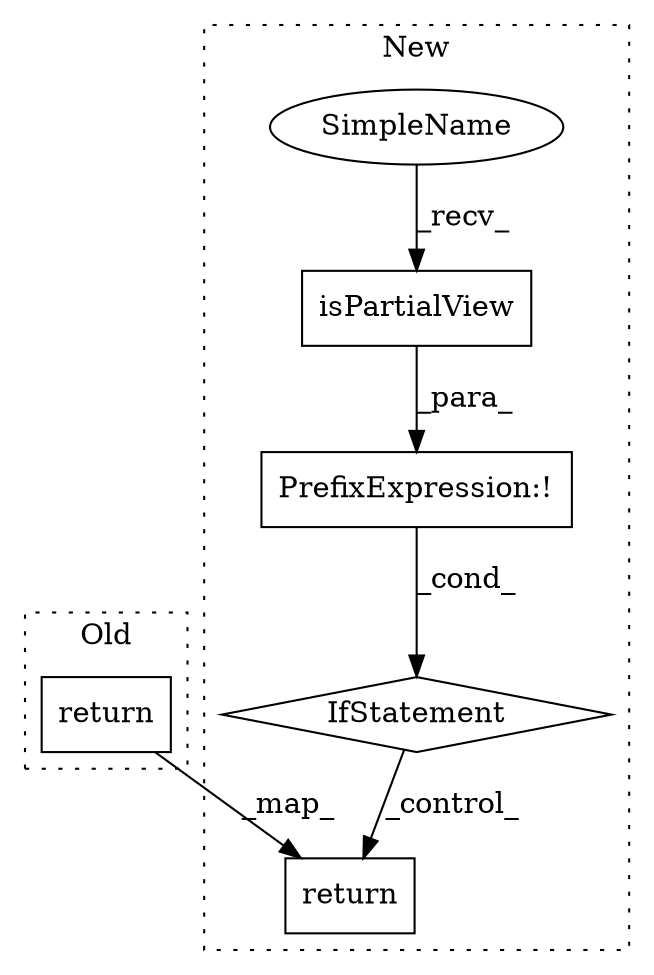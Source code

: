 digraph G {
subgraph cluster0 {
1 [label="return" a="41" s="6702" l="7" shape="box"];
label = "Old";
style="dotted";
}
subgraph cluster1 {
2 [label="return" a="41" s="6663" l="7" shape="box"];
3 [label="IfStatement" a="25" s="6624,6651" l="4,2" shape="diamond"];
4 [label="PrefixExpression:!" a="38" s="6628" l="1" shape="box"];
5 [label="isPartialView" a="32" s="6636" l="15" shape="box"];
6 [label="SimpleName" a="42" s="6629" l="6" shape="ellipse"];
label = "New";
style="dotted";
}
1 -> 2 [label="_map_"];
3 -> 2 [label="_control_"];
4 -> 3 [label="_cond_"];
5 -> 4 [label="_para_"];
6 -> 5 [label="_recv_"];
}